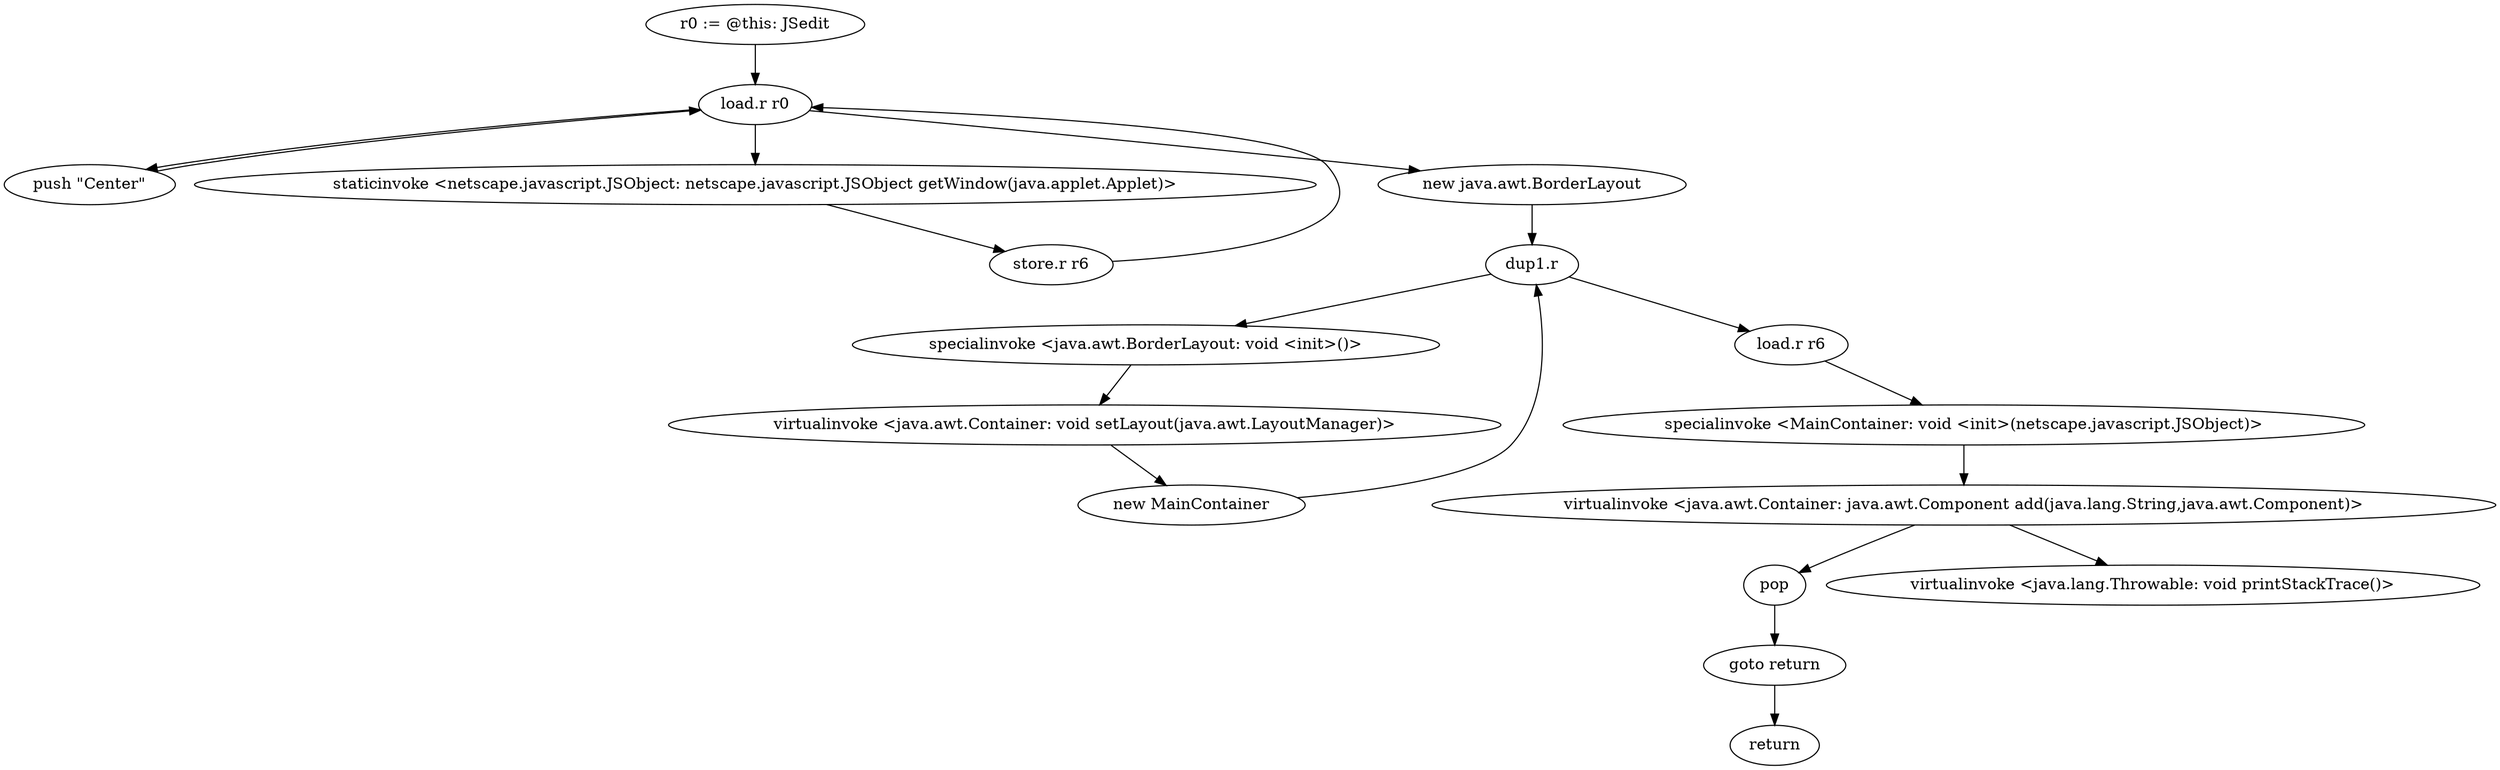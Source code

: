 digraph "" {
    "r0 := @this: JSedit"
    "load.r r0"
    "r0 := @this: JSedit"->"load.r r0";
    "push \"Center\""
    "load.r r0"->"push \"Center\"";
    "push \"Center\""->"load.r r0";
    "staticinvoke <netscape.javascript.JSObject: netscape.javascript.JSObject getWindow(java.applet.Applet)>"
    "load.r r0"->"staticinvoke <netscape.javascript.JSObject: netscape.javascript.JSObject getWindow(java.applet.Applet)>";
    "store.r r6"
    "staticinvoke <netscape.javascript.JSObject: netscape.javascript.JSObject getWindow(java.applet.Applet)>"->"store.r r6";
    "store.r r6"->"load.r r0";
    "new java.awt.BorderLayout"
    "load.r r0"->"new java.awt.BorderLayout";
    "dup1.r"
    "new java.awt.BorderLayout"->"dup1.r";
    "specialinvoke <java.awt.BorderLayout: void <init>()>"
    "dup1.r"->"specialinvoke <java.awt.BorderLayout: void <init>()>";
    "virtualinvoke <java.awt.Container: void setLayout(java.awt.LayoutManager)>"
    "specialinvoke <java.awt.BorderLayout: void <init>()>"->"virtualinvoke <java.awt.Container: void setLayout(java.awt.LayoutManager)>";
    "new MainContainer"
    "virtualinvoke <java.awt.Container: void setLayout(java.awt.LayoutManager)>"->"new MainContainer";
    "new MainContainer"->"dup1.r";
    "load.r r6"
    "dup1.r"->"load.r r6";
    "specialinvoke <MainContainer: void <init>(netscape.javascript.JSObject)>"
    "load.r r6"->"specialinvoke <MainContainer: void <init>(netscape.javascript.JSObject)>";
    "virtualinvoke <java.awt.Container: java.awt.Component add(java.lang.String,java.awt.Component)>"
    "specialinvoke <MainContainer: void <init>(netscape.javascript.JSObject)>"->"virtualinvoke <java.awt.Container: java.awt.Component add(java.lang.String,java.awt.Component)>";
    "pop"
    "virtualinvoke <java.awt.Container: java.awt.Component add(java.lang.String,java.awt.Component)>"->"pop";
    "goto return"
    "pop"->"goto return";
    "return"
    "goto return"->"return";
    "virtualinvoke <java.lang.Throwable: void printStackTrace()>"
    "virtualinvoke <java.awt.Container: java.awt.Component add(java.lang.String,java.awt.Component)>"->"virtualinvoke <java.lang.Throwable: void printStackTrace()>";
}
